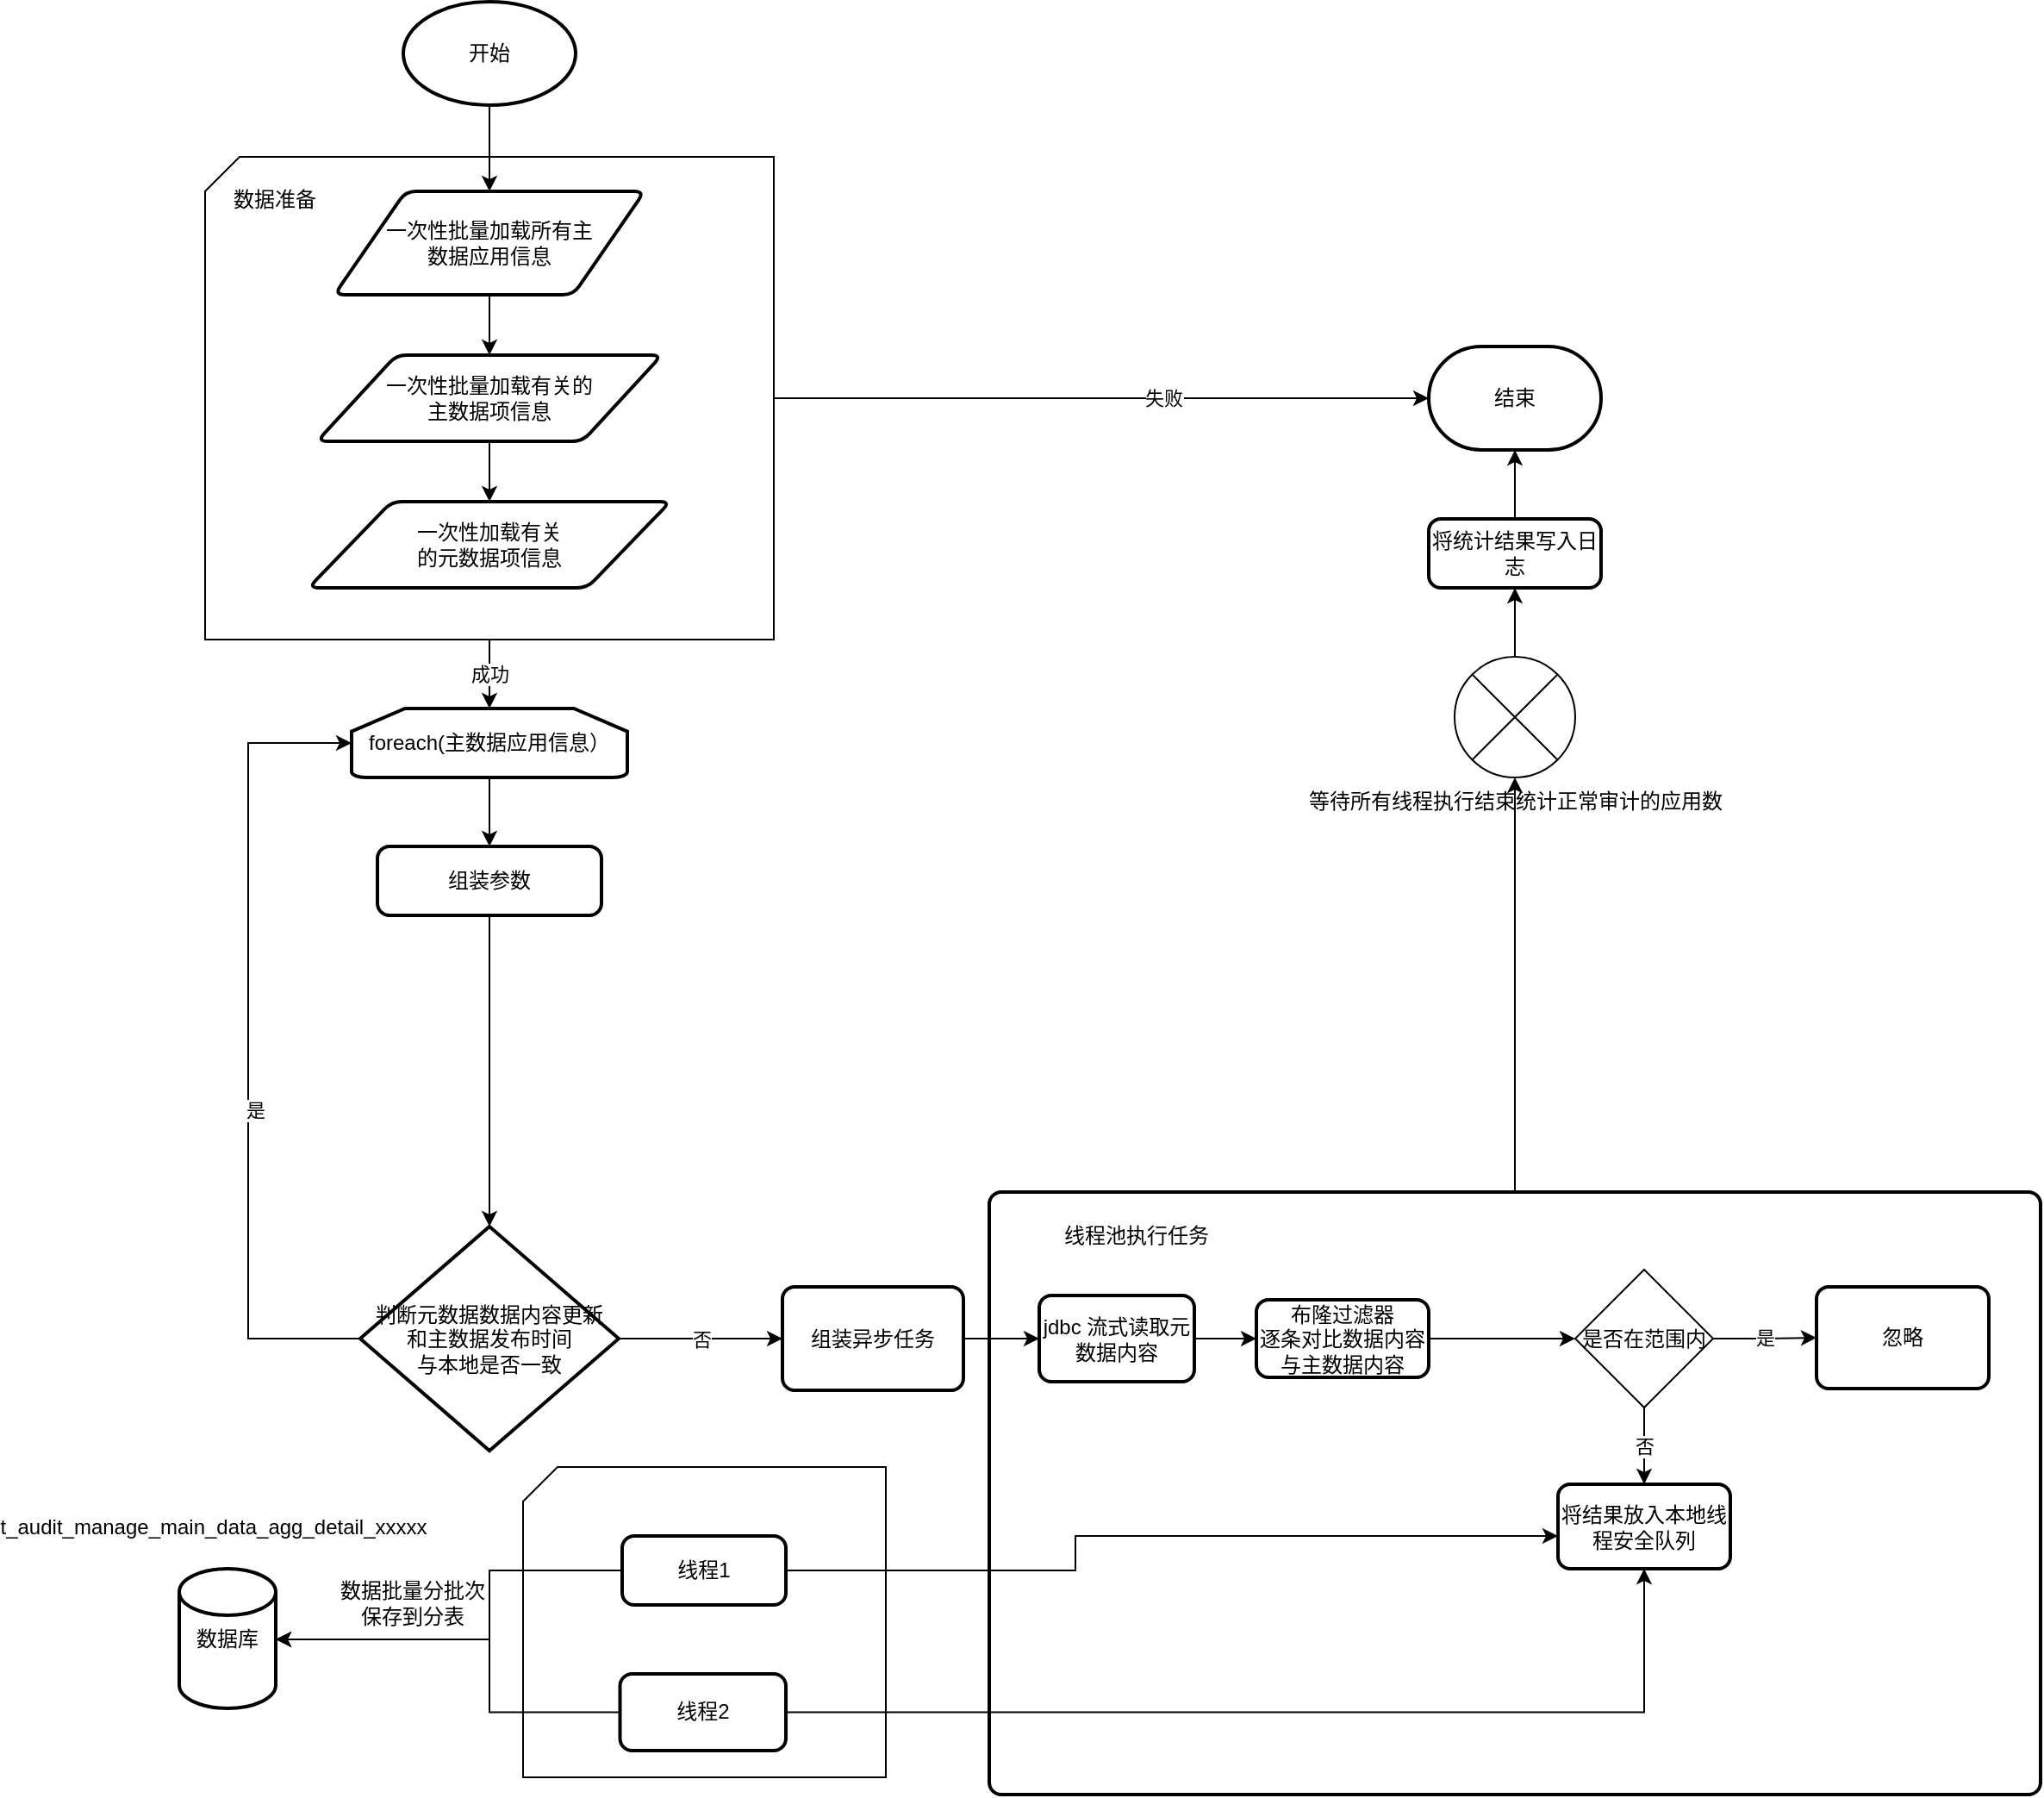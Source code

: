 <mxfile version="20.7.2" type="github">
  <diagram id="cEIReczgMlnvqsBptSSo" name="第 1 页">
    <mxGraphModel dx="2181" dy="635" grid="1" gridSize="10" guides="1" tooltips="1" connect="1" arrows="1" fold="1" page="1" pageScale="1" pageWidth="827" pageHeight="1169" math="0" shadow="0">
      <root>
        <mxCell id="0" />
        <mxCell id="1" parent="0" />
        <mxCell id="YKdpuSdvsNxuyerLBY6K-1" value="" style="edgeStyle=orthogonalEdgeStyle;rounded=0;orthogonalLoop=1;jettySize=auto;html=1;" parent="1" source="YKdpuSdvsNxuyerLBY6K-4" target="YKdpuSdvsNxuyerLBY6K-13" edge="1">
          <mxGeometry relative="1" as="geometry" />
        </mxCell>
        <mxCell id="YKdpuSdvsNxuyerLBY6K-2" value="失败" style="edgeLabel;html=1;align=center;verticalAlign=middle;resizable=0;points=[];" parent="YKdpuSdvsNxuyerLBY6K-1" vertex="1" connectable="0">
          <mxGeometry x="0.187" relative="1" as="geometry">
            <mxPoint as="offset" />
          </mxGeometry>
        </mxCell>
        <mxCell id="YKdpuSdvsNxuyerLBY6K-3" value="成功" style="edgeStyle=orthogonalEdgeStyle;rounded=0;orthogonalLoop=1;jettySize=auto;html=1;" parent="1" source="YKdpuSdvsNxuyerLBY6K-4" target="YKdpuSdvsNxuyerLBY6K-15" edge="1">
          <mxGeometry relative="1" as="geometry" />
        </mxCell>
        <mxCell id="YKdpuSdvsNxuyerLBY6K-4" value="" style="verticalLabelPosition=bottom;verticalAlign=top;html=1;shape=card;whiteSpace=wrap;size=20;arcSize=12;" parent="1" vertex="1">
          <mxGeometry x="55" y="140" width="330" height="280" as="geometry" />
        </mxCell>
        <mxCell id="YKdpuSdvsNxuyerLBY6K-5" value="" style="edgeStyle=orthogonalEdgeStyle;rounded=0;orthogonalLoop=1;jettySize=auto;html=1;" parent="1" source="YKdpuSdvsNxuyerLBY6K-6" target="YKdpuSdvsNxuyerLBY6K-8" edge="1">
          <mxGeometry relative="1" as="geometry" />
        </mxCell>
        <mxCell id="YKdpuSdvsNxuyerLBY6K-6" value="开始" style="strokeWidth=2;html=1;shape=mxgraph.flowchart.start_1;whiteSpace=wrap;" parent="1" vertex="1">
          <mxGeometry x="170" y="50" width="100" height="60" as="geometry" />
        </mxCell>
        <mxCell id="YKdpuSdvsNxuyerLBY6K-7" value="" style="edgeStyle=orthogonalEdgeStyle;rounded=0;orthogonalLoop=1;jettySize=auto;html=1;" parent="1" source="YKdpuSdvsNxuyerLBY6K-8" target="YKdpuSdvsNxuyerLBY6K-10" edge="1">
          <mxGeometry relative="1" as="geometry" />
        </mxCell>
        <mxCell id="YKdpuSdvsNxuyerLBY6K-8" value="一次性批量加载所有主&lt;br&gt;数据应用信息" style="shape=parallelogram;html=1;strokeWidth=2;perimeter=parallelogramPerimeter;whiteSpace=wrap;rounded=1;arcSize=12;size=0.23;" parent="1" vertex="1">
          <mxGeometry x="130" y="160" width="180" height="60" as="geometry" />
        </mxCell>
        <mxCell id="YKdpuSdvsNxuyerLBY6K-9" value="" style="edgeStyle=orthogonalEdgeStyle;rounded=0;orthogonalLoop=1;jettySize=auto;html=1;" parent="1" source="YKdpuSdvsNxuyerLBY6K-10" target="YKdpuSdvsNxuyerLBY6K-11" edge="1">
          <mxGeometry relative="1" as="geometry" />
        </mxCell>
        <mxCell id="YKdpuSdvsNxuyerLBY6K-10" value="一次性批量加载有关的&lt;br&gt;主数据项信息" style="shape=parallelogram;html=1;strokeWidth=2;perimeter=parallelogramPerimeter;whiteSpace=wrap;rounded=1;arcSize=12;size=0.23;" parent="1" vertex="1">
          <mxGeometry x="120" y="255" width="200" height="50" as="geometry" />
        </mxCell>
        <mxCell id="YKdpuSdvsNxuyerLBY6K-11" value="一次性加载有关&lt;br&gt;的元数据项信息" style="shape=parallelogram;html=1;strokeWidth=2;perimeter=parallelogramPerimeter;whiteSpace=wrap;rounded=1;arcSize=12;size=0.23;" parent="1" vertex="1">
          <mxGeometry x="115" y="340" width="210" height="50" as="geometry" />
        </mxCell>
        <mxCell id="YKdpuSdvsNxuyerLBY6K-12" value="数据准备" style="text;html=1;resizable=0;autosize=1;align=center;verticalAlign=middle;points=[];fillColor=none;strokeColor=none;rounded=0;" parent="1" vertex="1">
          <mxGeometry x="60" y="150" width="70" height="30" as="geometry" />
        </mxCell>
        <mxCell id="YKdpuSdvsNxuyerLBY6K-13" value="结束" style="strokeWidth=2;html=1;shape=mxgraph.flowchart.terminator;whiteSpace=wrap;" parent="1" vertex="1">
          <mxGeometry x="765" y="250" width="100" height="60" as="geometry" />
        </mxCell>
        <mxCell id="YKdpuSdvsNxuyerLBY6K-14" value="" style="edgeStyle=orthogonalEdgeStyle;rounded=0;orthogonalLoop=1;jettySize=auto;html=1;" parent="1" source="YKdpuSdvsNxuyerLBY6K-15" target="YKdpuSdvsNxuyerLBY6K-17" edge="1">
          <mxGeometry relative="1" as="geometry" />
        </mxCell>
        <mxCell id="YKdpuSdvsNxuyerLBY6K-15" value="foreach(主数据应用信息）" style="strokeWidth=2;html=1;shape=mxgraph.flowchart.loop_limit;whiteSpace=wrap;" parent="1" vertex="1">
          <mxGeometry x="140" y="460" width="160" height="40" as="geometry" />
        </mxCell>
        <mxCell id="YKdpuSdvsNxuyerLBY6K-16" value="" style="edgeStyle=orthogonalEdgeStyle;rounded=0;orthogonalLoop=1;jettySize=auto;html=1;" parent="1" source="YKdpuSdvsNxuyerLBY6K-17" target="YKdpuSdvsNxuyerLBY6K-39" edge="1">
          <mxGeometry relative="1" as="geometry" />
        </mxCell>
        <mxCell id="YKdpuSdvsNxuyerLBY6K-17" value="组装参数" style="rounded=1;whiteSpace=wrap;html=1;absoluteArcSize=1;arcSize=14;strokeWidth=2;" parent="1" vertex="1">
          <mxGeometry x="155" y="540" width="130" height="40" as="geometry" />
        </mxCell>
        <mxCell id="YKdpuSdvsNxuyerLBY6K-18" value="" style="edgeStyle=orthogonalEdgeStyle;rounded=0;orthogonalLoop=1;jettySize=auto;html=1;" parent="1" source="YKdpuSdvsNxuyerLBY6K-19" target="YKdpuSdvsNxuyerLBY6K-31" edge="1">
          <mxGeometry relative="1" as="geometry" />
        </mxCell>
        <mxCell id="YKdpuSdvsNxuyerLBY6K-19" value="" style="rounded=1;whiteSpace=wrap;html=1;absoluteArcSize=1;arcSize=14;strokeWidth=2;fontFamily=Helvetica;fontSize=12;fontColor=default;align=center;strokeColor=default;fillColor=default;" parent="1" vertex="1">
          <mxGeometry x="510" y="740.5" width="610" height="349.5" as="geometry" />
        </mxCell>
        <mxCell id="YKdpuSdvsNxuyerLBY6K-20" value="" style="edgeStyle=orthogonalEdgeStyle;rounded=0;orthogonalLoop=1;jettySize=auto;html=1;" parent="1" source="YKdpuSdvsNxuyerLBY6K-21" target="YKdpuSdvsNxuyerLBY6K-23" edge="1">
          <mxGeometry relative="1" as="geometry" />
        </mxCell>
        <mxCell id="YKdpuSdvsNxuyerLBY6K-21" value="jdbc 流式读取元数据内容" style="rounded=1;whiteSpace=wrap;html=1;absoluteArcSize=1;arcSize=14;strokeWidth=2;" parent="1" vertex="1">
          <mxGeometry x="539" y="800.5" width="90" height="50" as="geometry" />
        </mxCell>
        <mxCell id="YKdpuSdvsNxuyerLBY6K-41" value="" style="edgeStyle=orthogonalEdgeStyle;rounded=0;orthogonalLoop=1;jettySize=auto;html=1;" parent="1" source="YKdpuSdvsNxuyerLBY6K-23" target="YKdpuSdvsNxuyerLBY6K-40" edge="1">
          <mxGeometry relative="1" as="geometry" />
        </mxCell>
        <mxCell id="YKdpuSdvsNxuyerLBY6K-23" value="布隆过滤器&lt;br&gt;逐条对比数据内容与主数据内容" style="rounded=1;whiteSpace=wrap;html=1;absoluteArcSize=1;arcSize=14;strokeWidth=2;" parent="1" vertex="1">
          <mxGeometry x="665" y="803" width="100" height="45" as="geometry" />
        </mxCell>
        <mxCell id="YKdpuSdvsNxuyerLBY6K-26" value="" style="edgeStyle=orthogonalEdgeStyle;rounded=0;orthogonalLoop=1;jettySize=auto;html=1;" parent="1" source="YKdpuSdvsNxuyerLBY6K-27" target="YKdpuSdvsNxuyerLBY6K-21" edge="1">
          <mxGeometry relative="1" as="geometry" />
        </mxCell>
        <mxCell id="YKdpuSdvsNxuyerLBY6K-27" value="组装异步任务" style="rounded=1;whiteSpace=wrap;html=1;absoluteArcSize=1;arcSize=14;strokeWidth=2;" parent="1" vertex="1">
          <mxGeometry x="390" y="795.5" width="105" height="60" as="geometry" />
        </mxCell>
        <mxCell id="YKdpuSdvsNxuyerLBY6K-28" value="线程池执行任务" style="text;html=1;resizable=0;autosize=1;align=center;verticalAlign=middle;points=[];fillColor=none;strokeColor=none;rounded=0;" parent="1" vertex="1">
          <mxGeometry x="540" y="750.5" width="110" height="30" as="geometry" />
        </mxCell>
        <mxCell id="YKdpuSdvsNxuyerLBY6K-30" value="" style="edgeStyle=orthogonalEdgeStyle;rounded=0;orthogonalLoop=1;jettySize=auto;html=1;" parent="1" source="YKdpuSdvsNxuyerLBY6K-31" target="YKdpuSdvsNxuyerLBY6K-33" edge="1">
          <mxGeometry relative="1" as="geometry" />
        </mxCell>
        <mxCell id="YKdpuSdvsNxuyerLBY6K-31" value="等待所有线程执行结束统计正常审计的应用数" style="verticalLabelPosition=bottom;verticalAlign=top;html=1;shape=mxgraph.flowchart.or;" parent="1" vertex="1">
          <mxGeometry x="780" y="430" width="70" height="70" as="geometry" />
        </mxCell>
        <mxCell id="YKdpuSdvsNxuyerLBY6K-32" value="" style="edgeStyle=orthogonalEdgeStyle;rounded=0;orthogonalLoop=1;jettySize=auto;html=1;" parent="1" source="YKdpuSdvsNxuyerLBY6K-33" target="YKdpuSdvsNxuyerLBY6K-13" edge="1">
          <mxGeometry relative="1" as="geometry" />
        </mxCell>
        <mxCell id="YKdpuSdvsNxuyerLBY6K-33" value="将统计结果写入日志" style="rounded=1;whiteSpace=wrap;html=1;absoluteArcSize=1;arcSize=14;strokeWidth=2;" parent="1" vertex="1">
          <mxGeometry x="765" y="350" width="100" height="40" as="geometry" />
        </mxCell>
        <mxCell id="YKdpuSdvsNxuyerLBY6K-36" value="否" style="edgeStyle=orthogonalEdgeStyle;rounded=0;orthogonalLoop=1;jettySize=auto;html=1;" parent="1" source="YKdpuSdvsNxuyerLBY6K-39" target="YKdpuSdvsNxuyerLBY6K-27" edge="1">
          <mxGeometry relative="1" as="geometry" />
        </mxCell>
        <mxCell id="YKdpuSdvsNxuyerLBY6K-37" style="edgeStyle=orthogonalEdgeStyle;rounded=0;orthogonalLoop=1;jettySize=auto;html=1;entryX=0;entryY=0.5;entryDx=0;entryDy=0;entryPerimeter=0;" parent="1" source="YKdpuSdvsNxuyerLBY6K-39" target="YKdpuSdvsNxuyerLBY6K-15" edge="1">
          <mxGeometry relative="1" as="geometry">
            <Array as="points">
              <mxPoint x="80" y="826" />
              <mxPoint x="80" y="480" />
            </Array>
          </mxGeometry>
        </mxCell>
        <mxCell id="YKdpuSdvsNxuyerLBY6K-38" value="是" style="edgeLabel;html=1;align=center;verticalAlign=middle;resizable=0;points=[];" parent="YKdpuSdvsNxuyerLBY6K-37" vertex="1" connectable="0">
          <mxGeometry x="-0.156" y="-4" relative="1" as="geometry">
            <mxPoint y="1" as="offset" />
          </mxGeometry>
        </mxCell>
        <mxCell id="YKdpuSdvsNxuyerLBY6K-39" value="判断元数据数据内容更新&lt;br&gt;和主数据发布时间&lt;br&gt;与本地是否一致" style="strokeWidth=2;html=1;shape=mxgraph.flowchart.decision;whiteSpace=wrap;" parent="1" vertex="1">
          <mxGeometry x="145" y="760.5" width="150" height="130" as="geometry" />
        </mxCell>
        <mxCell id="YKdpuSdvsNxuyerLBY6K-43" value="是" style="edgeStyle=orthogonalEdgeStyle;rounded=0;orthogonalLoop=1;jettySize=auto;html=1;" parent="1" source="YKdpuSdvsNxuyerLBY6K-40" target="YKdpuSdvsNxuyerLBY6K-42" edge="1">
          <mxGeometry relative="1" as="geometry" />
        </mxCell>
        <mxCell id="YKdpuSdvsNxuyerLBY6K-46" value="否" style="edgeStyle=orthogonalEdgeStyle;rounded=0;orthogonalLoop=1;jettySize=auto;html=1;" parent="1" source="YKdpuSdvsNxuyerLBY6K-40" target="YKdpuSdvsNxuyerLBY6K-44" edge="1">
          <mxGeometry relative="1" as="geometry" />
        </mxCell>
        <mxCell id="YKdpuSdvsNxuyerLBY6K-40" value="是否在范围内" style="rhombus;whiteSpace=wrap;html=1;" parent="1" vertex="1">
          <mxGeometry x="850" y="785.5" width="80" height="80" as="geometry" />
        </mxCell>
        <mxCell id="YKdpuSdvsNxuyerLBY6K-42" value="忽略" style="rounded=1;whiteSpace=wrap;html=1;absoluteArcSize=1;arcSize=14;strokeWidth=2;" parent="1" vertex="1">
          <mxGeometry x="990" y="795.5" width="100" height="59" as="geometry" />
        </mxCell>
        <mxCell id="YKdpuSdvsNxuyerLBY6K-44" value="将结果放入本地线程安全队列" style="rounded=1;whiteSpace=wrap;html=1;absoluteArcSize=1;arcSize=14;strokeWidth=2;" parent="1" vertex="1">
          <mxGeometry x="840" y="910" width="100" height="49" as="geometry" />
        </mxCell>
        <mxCell id="YKdpuSdvsNxuyerLBY6K-51" value="数据库" style="strokeWidth=2;html=1;shape=mxgraph.flowchart.database;whiteSpace=wrap;" parent="1" vertex="1">
          <mxGeometry x="40" y="959" width="56" height="81" as="geometry" />
        </mxCell>
        <mxCell id="YKdpuSdvsNxuyerLBY6K-59" value="" style="verticalLabelPosition=bottom;verticalAlign=top;html=1;shape=card;whiteSpace=wrap;size=20;arcSize=12;" parent="1" vertex="1">
          <mxGeometry x="239.5" y="900" width="210.5" height="180" as="geometry" />
        </mxCell>
        <mxCell id="YKdpuSdvsNxuyerLBY6K-63" style="edgeStyle=orthogonalEdgeStyle;rounded=0;orthogonalLoop=1;jettySize=auto;html=1;" parent="1" source="YKdpuSdvsNxuyerLBY6K-60" target="YKdpuSdvsNxuyerLBY6K-44" edge="1">
          <mxGeometry relative="1" as="geometry">
            <Array as="points">
              <mxPoint x="560" y="960" />
              <mxPoint x="560" y="940" />
            </Array>
          </mxGeometry>
        </mxCell>
        <mxCell id="YKdpuSdvsNxuyerLBY6K-65" style="edgeStyle=orthogonalEdgeStyle;rounded=0;orthogonalLoop=1;jettySize=auto;html=1;" parent="1" source="YKdpuSdvsNxuyerLBY6K-60" target="YKdpuSdvsNxuyerLBY6K-51" edge="1">
          <mxGeometry relative="1" as="geometry">
            <Array as="points">
              <mxPoint x="220" y="960" />
              <mxPoint x="220" y="1000" />
            </Array>
          </mxGeometry>
        </mxCell>
        <mxCell id="YKdpuSdvsNxuyerLBY6K-60" value="线程1" style="rounded=1;whiteSpace=wrap;html=1;absoluteArcSize=1;arcSize=14;strokeWidth=2;" parent="1" vertex="1">
          <mxGeometry x="297" y="940" width="95" height="40" as="geometry" />
        </mxCell>
        <mxCell id="YKdpuSdvsNxuyerLBY6K-64" style="edgeStyle=orthogonalEdgeStyle;rounded=0;orthogonalLoop=1;jettySize=auto;html=1;" parent="1" source="YKdpuSdvsNxuyerLBY6K-61" target="YKdpuSdvsNxuyerLBY6K-44" edge="1">
          <mxGeometry relative="1" as="geometry" />
        </mxCell>
        <mxCell id="YKdpuSdvsNxuyerLBY6K-66" style="edgeStyle=orthogonalEdgeStyle;rounded=0;orthogonalLoop=1;jettySize=auto;html=1;" parent="1" source="YKdpuSdvsNxuyerLBY6K-61" target="YKdpuSdvsNxuyerLBY6K-51" edge="1">
          <mxGeometry relative="1" as="geometry">
            <Array as="points">
              <mxPoint x="220" y="1042" />
              <mxPoint x="220" y="1000" />
            </Array>
          </mxGeometry>
        </mxCell>
        <mxCell id="YKdpuSdvsNxuyerLBY6K-61" value="线程2" style="rounded=1;whiteSpace=wrap;html=1;absoluteArcSize=1;arcSize=14;strokeWidth=2;" parent="1" vertex="1">
          <mxGeometry x="295.75" y="1020" width="96.25" height="44.5" as="geometry" />
        </mxCell>
        <mxCell id="YKdpuSdvsNxuyerLBY6K-67" value="数据批量分批次&lt;br&gt;保存到分表" style="text;html=1;resizable=0;autosize=1;align=center;verticalAlign=middle;points=[];fillColor=none;strokeColor=none;rounded=0;" parent="1" vertex="1">
          <mxGeometry x="120" y="959" width="110" height="40" as="geometry" />
        </mxCell>
        <mxCell id="PMTQuIxZWdmDZA-RCzVE-1" value="t_audit_manage_main_data_agg_detail_xxxxx" style="text;strokeColor=none;align=center;fillColor=none;html=1;verticalAlign=middle;whiteSpace=wrap;rounded=0;" vertex="1" parent="1">
          <mxGeometry x="30" y="919.5" width="60" height="30" as="geometry" />
        </mxCell>
      </root>
    </mxGraphModel>
  </diagram>
</mxfile>
